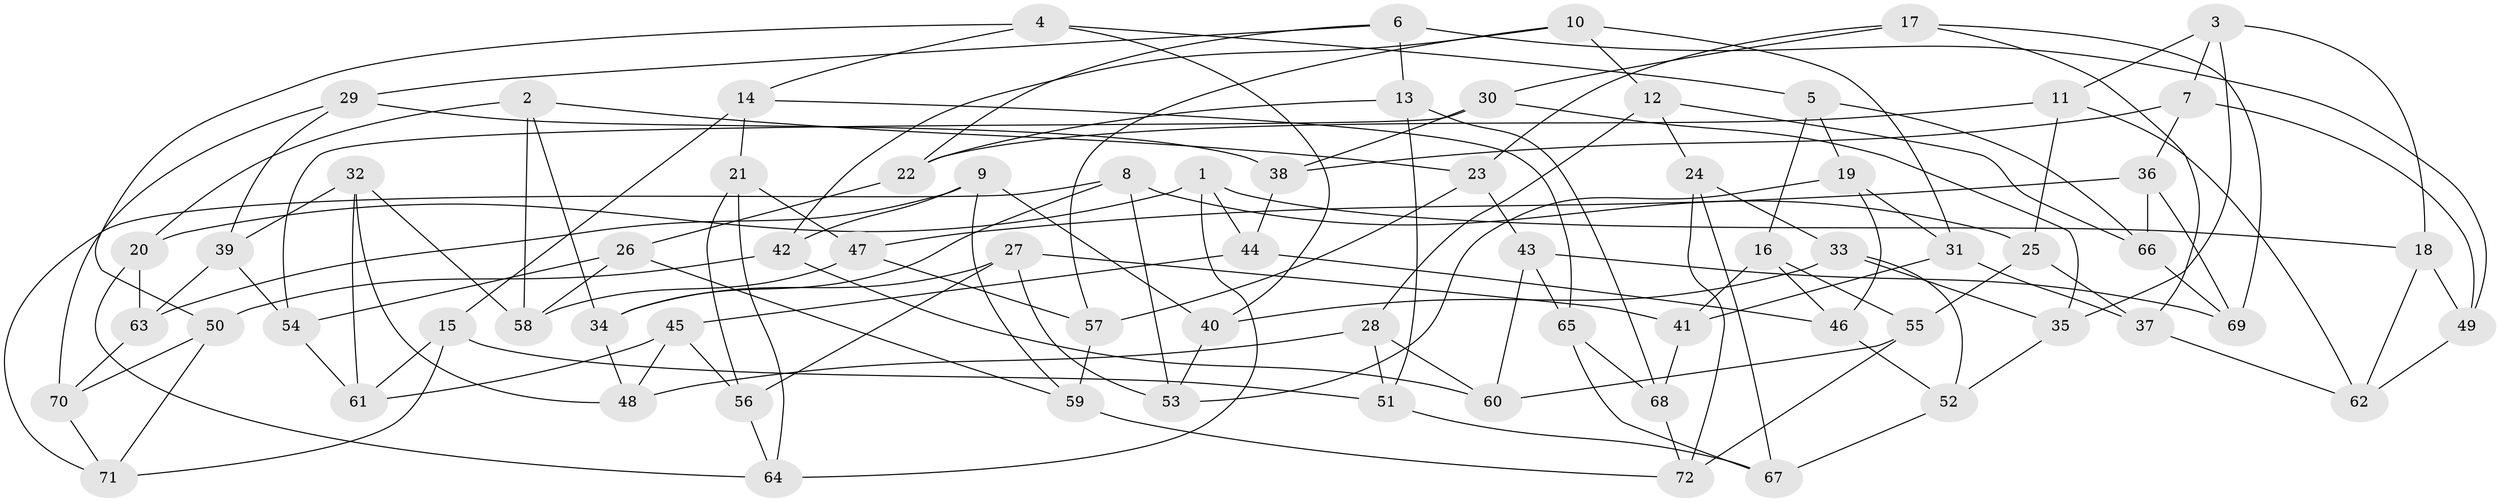 // Generated by graph-tools (version 1.1) at 2025/26/03/09/25 03:26:50]
// undirected, 72 vertices, 144 edges
graph export_dot {
graph [start="1"]
  node [color=gray90,style=filled];
  1;
  2;
  3;
  4;
  5;
  6;
  7;
  8;
  9;
  10;
  11;
  12;
  13;
  14;
  15;
  16;
  17;
  18;
  19;
  20;
  21;
  22;
  23;
  24;
  25;
  26;
  27;
  28;
  29;
  30;
  31;
  32;
  33;
  34;
  35;
  36;
  37;
  38;
  39;
  40;
  41;
  42;
  43;
  44;
  45;
  46;
  47;
  48;
  49;
  50;
  51;
  52;
  53;
  54;
  55;
  56;
  57;
  58;
  59;
  60;
  61;
  62;
  63;
  64;
  65;
  66;
  67;
  68;
  69;
  70;
  71;
  72;
  1 -- 44;
  1 -- 20;
  1 -- 64;
  1 -- 18;
  2 -- 34;
  2 -- 20;
  2 -- 23;
  2 -- 58;
  3 -- 35;
  3 -- 7;
  3 -- 11;
  3 -- 18;
  4 -- 50;
  4 -- 5;
  4 -- 14;
  4 -- 40;
  5 -- 66;
  5 -- 19;
  5 -- 16;
  6 -- 49;
  6 -- 22;
  6 -- 13;
  6 -- 29;
  7 -- 38;
  7 -- 36;
  7 -- 49;
  8 -- 71;
  8 -- 53;
  8 -- 25;
  8 -- 34;
  9 -- 63;
  9 -- 40;
  9 -- 59;
  9 -- 42;
  10 -- 31;
  10 -- 42;
  10 -- 12;
  10 -- 57;
  11 -- 25;
  11 -- 62;
  11 -- 22;
  12 -- 24;
  12 -- 66;
  12 -- 28;
  13 -- 51;
  13 -- 68;
  13 -- 22;
  14 -- 21;
  14 -- 15;
  14 -- 65;
  15 -- 51;
  15 -- 61;
  15 -- 71;
  16 -- 55;
  16 -- 46;
  16 -- 41;
  17 -- 69;
  17 -- 23;
  17 -- 37;
  17 -- 30;
  18 -- 49;
  18 -- 62;
  19 -- 46;
  19 -- 31;
  19 -- 53;
  20 -- 64;
  20 -- 63;
  21 -- 64;
  21 -- 56;
  21 -- 47;
  22 -- 26;
  23 -- 57;
  23 -- 43;
  24 -- 72;
  24 -- 67;
  24 -- 33;
  25 -- 37;
  25 -- 55;
  26 -- 58;
  26 -- 59;
  26 -- 54;
  27 -- 53;
  27 -- 34;
  27 -- 41;
  27 -- 56;
  28 -- 48;
  28 -- 51;
  28 -- 60;
  29 -- 70;
  29 -- 38;
  29 -- 39;
  30 -- 35;
  30 -- 54;
  30 -- 38;
  31 -- 41;
  31 -- 37;
  32 -- 39;
  32 -- 61;
  32 -- 48;
  32 -- 58;
  33 -- 35;
  33 -- 40;
  33 -- 52;
  34 -- 48;
  35 -- 52;
  36 -- 69;
  36 -- 47;
  36 -- 66;
  37 -- 62;
  38 -- 44;
  39 -- 63;
  39 -- 54;
  40 -- 53;
  41 -- 68;
  42 -- 50;
  42 -- 60;
  43 -- 65;
  43 -- 60;
  43 -- 69;
  44 -- 46;
  44 -- 45;
  45 -- 48;
  45 -- 61;
  45 -- 56;
  46 -- 52;
  47 -- 57;
  47 -- 58;
  49 -- 62;
  50 -- 70;
  50 -- 71;
  51 -- 67;
  52 -- 67;
  54 -- 61;
  55 -- 72;
  55 -- 60;
  56 -- 64;
  57 -- 59;
  59 -- 72;
  63 -- 70;
  65 -- 67;
  65 -- 68;
  66 -- 69;
  68 -- 72;
  70 -- 71;
}
